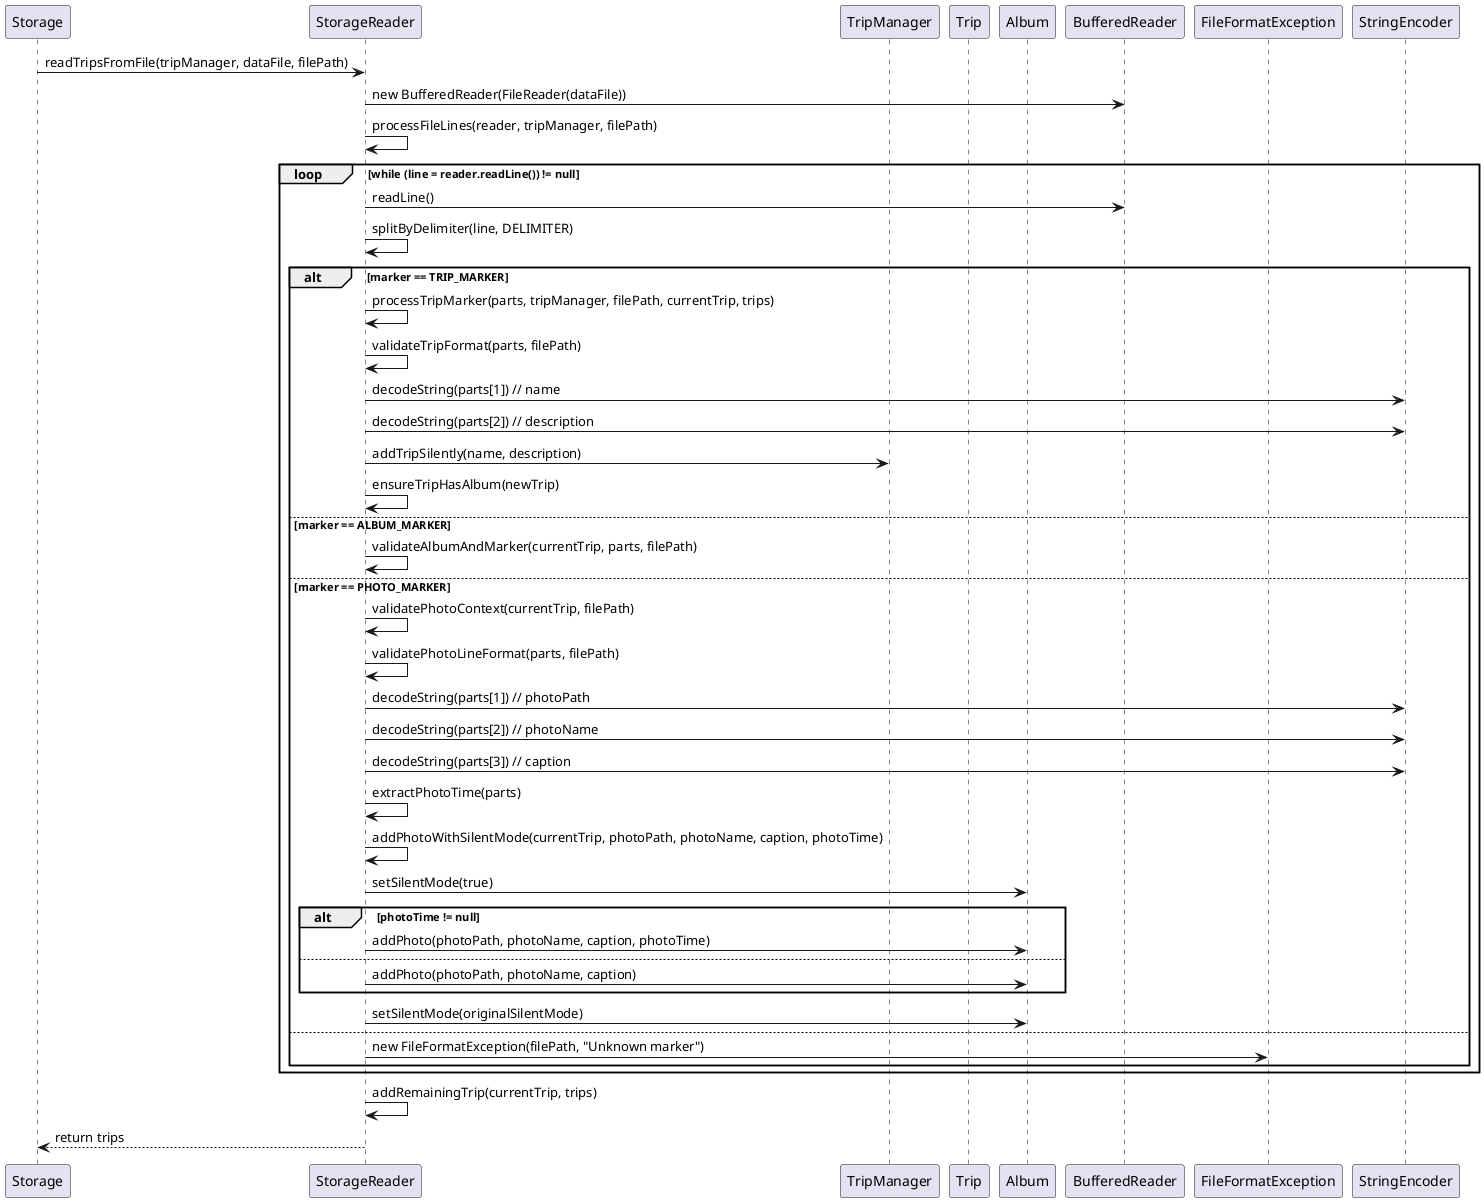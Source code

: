 @startuml
participant Storage
participant StorageReader
participant TripManager
participant Trip
participant Album
participant BufferedReader
participant FileFormatException
participant StringEncoder

Storage -> StorageReader: readTripsFromFile(tripManager, dataFile, filePath)
StorageReader -> BufferedReader: new BufferedReader(FileReader(dataFile))
StorageReader -> StorageReader: processFileLines(reader, tripManager, filePath)

loop while (line = reader.readLine()) != null
    StorageReader -> BufferedReader: readLine()
    StorageReader -> StorageReader: splitByDelimiter(line, DELIMITER)

    alt marker == TRIP_MARKER
        StorageReader -> StorageReader: processTripMarker(parts, tripManager, filePath, currentTrip, trips)
        StorageReader -> StorageReader: validateTripFormat(parts, filePath)
        StorageReader -> StringEncoder: decodeString(parts[1]) // name
        StorageReader -> StringEncoder: decodeString(parts[2]) // description
        StorageReader -> TripManager: addTripSilently(name, description)
        StorageReader -> StorageReader: ensureTripHasAlbum(newTrip)

    else marker == ALBUM_MARKER
        StorageReader -> StorageReader: validateAlbumAndMarker(currentTrip, parts, filePath)

    else marker == PHOTO_MARKER
        StorageReader -> StorageReader: validatePhotoContext(currentTrip, filePath)
        StorageReader -> StorageReader: validatePhotoLineFormat(parts, filePath)
        StorageReader -> StringEncoder: decodeString(parts[1]) // photoPath
        StorageReader -> StringEncoder: decodeString(parts[2]) // photoName
        StorageReader -> StringEncoder: decodeString(parts[3]) // caption
        StorageReader -> StorageReader: extractPhotoTime(parts)
        StorageReader -> StorageReader: addPhotoWithSilentMode(currentTrip, photoPath, photoName, caption, photoTime)
        StorageReader -> Album: setSilentMode(true)
        alt photoTime != null
            StorageReader -> Album: addPhoto(photoPath, photoName, caption, photoTime)
        else
            StorageReader -> Album: addPhoto(photoPath, photoName, caption)
        end
        StorageReader -> Album: setSilentMode(originalSilentMode)

    else
        StorageReader -> FileFormatException: new FileFormatException(filePath, "Unknown marker")
    end
end

StorageReader -> StorageReader: addRemainingTrip(currentTrip, trips)
StorageReader --> Storage: return trips

@enduml